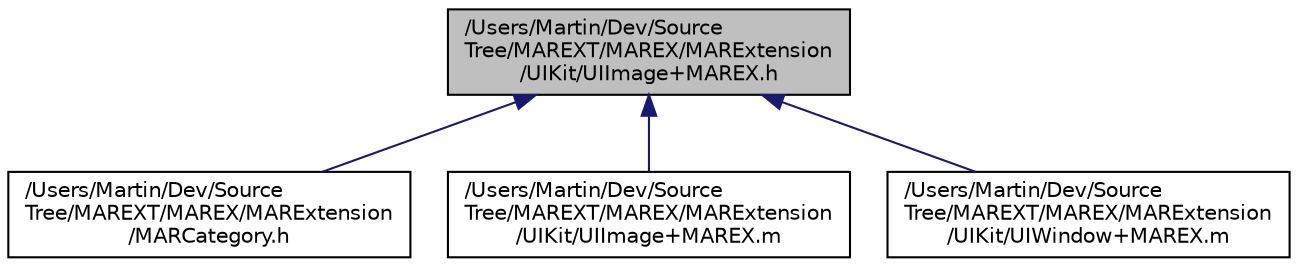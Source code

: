 digraph "/Users/Martin/Dev/SourceTree/MAREXT/MAREX/MARExtension/UIKit/UIImage+MAREX.h"
{
  edge [fontname="Helvetica",fontsize="10",labelfontname="Helvetica",labelfontsize="10"];
  node [fontname="Helvetica",fontsize="10",shape=record];
  Node4 [label="/Users/Martin/Dev/Source\lTree/MAREXT/MAREX/MARExtension\l/UIKit/UIImage+MAREX.h",height=0.2,width=0.4,color="black", fillcolor="grey75", style="filled", fontcolor="black"];
  Node4 -> Node5 [dir="back",color="midnightblue",fontsize="10",style="solid",fontname="Helvetica"];
  Node5 [label="/Users/Martin/Dev/Source\lTree/MAREXT/MAREX/MARExtension\l/MARCategory.h",height=0.2,width=0.4,color="black", fillcolor="white", style="filled",URL="$_m_a_r_category_8h.html"];
  Node4 -> Node6 [dir="back",color="midnightblue",fontsize="10",style="solid",fontname="Helvetica"];
  Node6 [label="/Users/Martin/Dev/Source\lTree/MAREXT/MAREX/MARExtension\l/UIKit/UIImage+MAREX.m",height=0.2,width=0.4,color="black", fillcolor="white", style="filled",URL="$_u_i_image_09_m_a_r_e_x_8m.html"];
  Node4 -> Node7 [dir="back",color="midnightblue",fontsize="10",style="solid",fontname="Helvetica"];
  Node7 [label="/Users/Martin/Dev/Source\lTree/MAREXT/MAREX/MARExtension\l/UIKit/UIWindow+MAREX.m",height=0.2,width=0.4,color="black", fillcolor="white", style="filled",URL="$_u_i_window_09_m_a_r_e_x_8m.html"];
}
